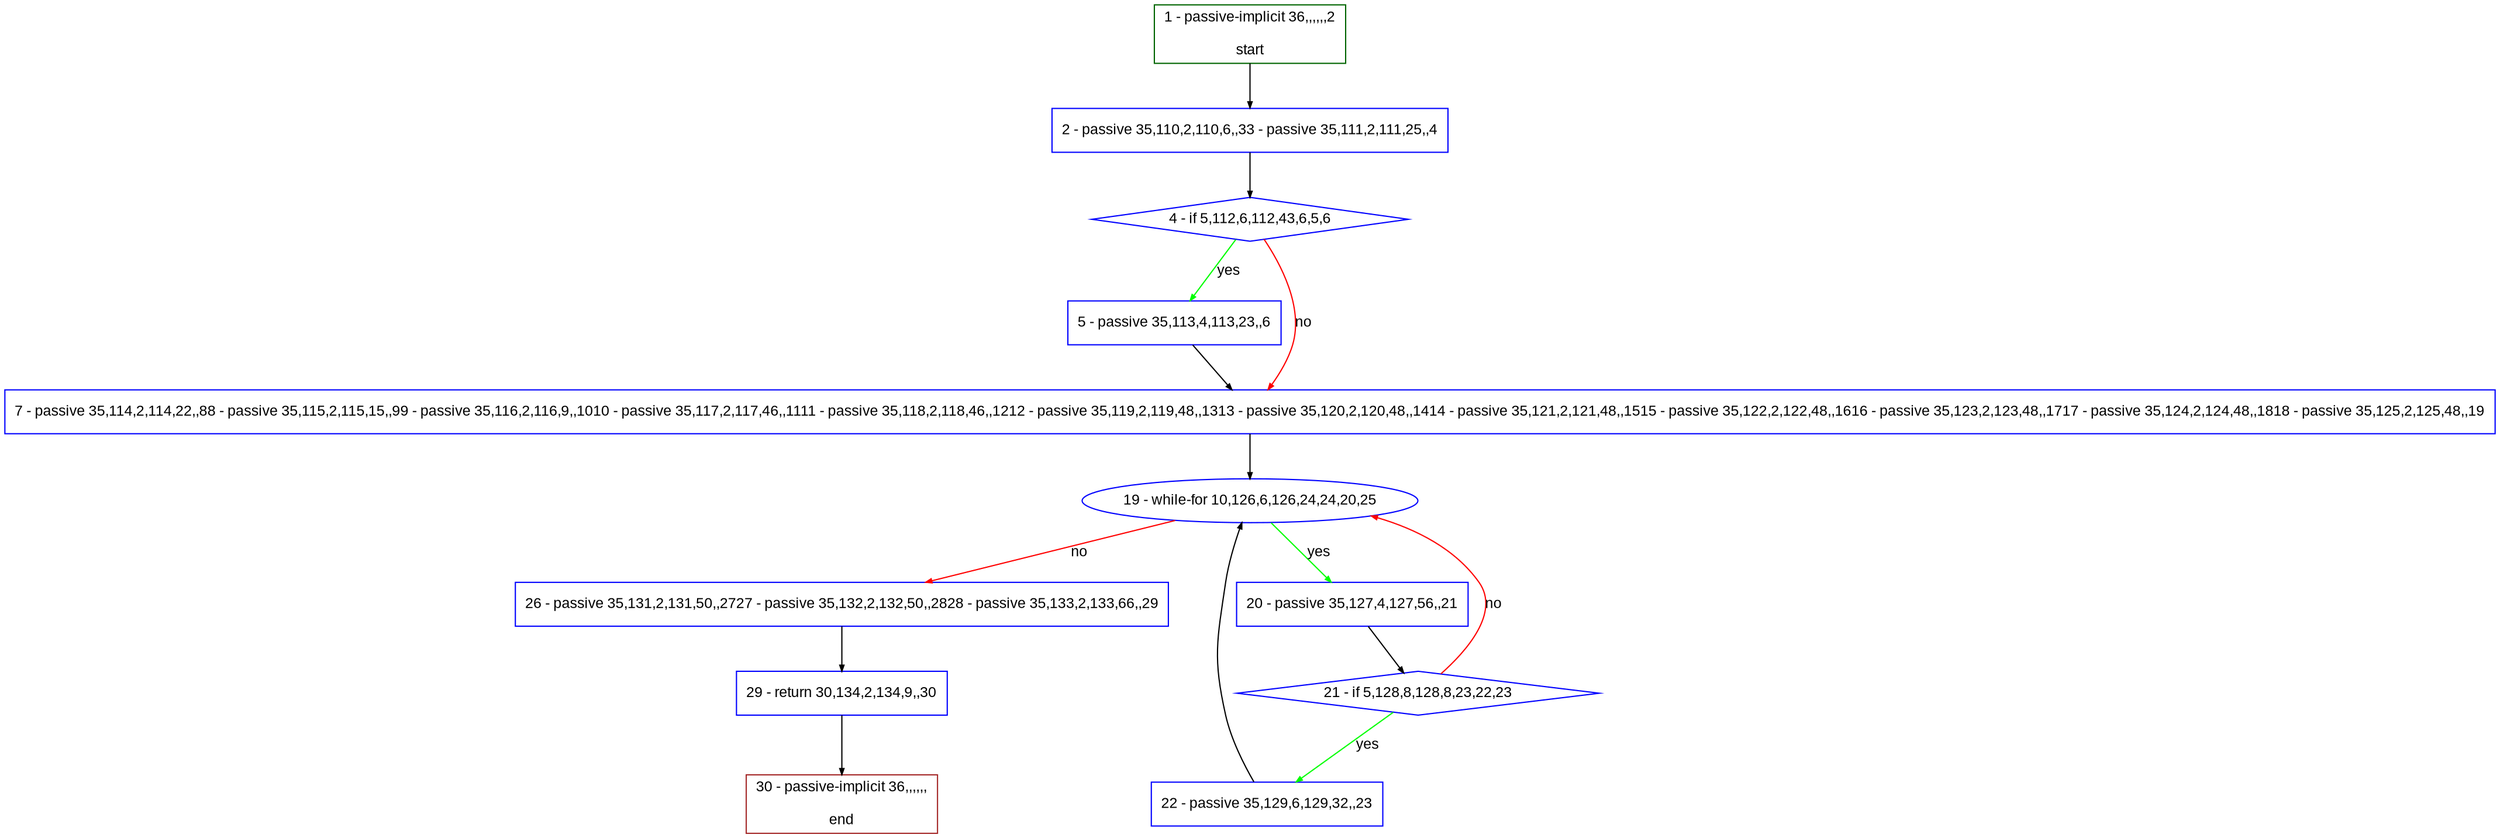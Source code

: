 digraph "" {
  graph [pack="true", label="", fontsize="12", packmode="clust", fontname="Arial", fillcolor="#FFFFCC", bgcolor="white", style="rounded,filled", compound="true"];
  node [node_initialized="no", label="", color="grey", fontsize="12", fillcolor="white", fontname="Arial", style="filled", shape="rectangle", compound="true", fixedsize="false"];
  edge [fontcolor="black", arrowhead="normal", arrowtail="none", arrowsize="0.5", ltail="", label="", color="black", fontsize="12", lhead="", fontname="Arial", dir="forward", compound="true"];
  __N1 [label="2 - passive 35,110,2,110,6,,33 - passive 35,111,2,111,25,,4", color="#0000ff", fillcolor="#ffffff", style="filled", shape="box"];
  __N2 [label="1 - passive-implicit 36,,,,,,2\n\nstart", color="#006400", fillcolor="#ffffff", style="filled", shape="box"];
  __N3 [label="4 - if 5,112,6,112,43,6,5,6", color="#0000ff", fillcolor="#ffffff", style="filled", shape="diamond"];
  __N4 [label="5 - passive 35,113,4,113,23,,6", color="#0000ff", fillcolor="#ffffff", style="filled", shape="box"];
  __N5 [label="7 - passive 35,114,2,114,22,,88 - passive 35,115,2,115,15,,99 - passive 35,116,2,116,9,,1010 - passive 35,117,2,117,46,,1111 - passive 35,118,2,118,46,,1212 - passive 35,119,2,119,48,,1313 - passive 35,120,2,120,48,,1414 - passive 35,121,2,121,48,,1515 - passive 35,122,2,122,48,,1616 - passive 35,123,2,123,48,,1717 - passive 35,124,2,124,48,,1818 - passive 35,125,2,125,48,,19", color="#0000ff", fillcolor="#ffffff", style="filled", shape="box"];
  __N6 [label="19 - while-for 10,126,6,126,24,24,20,25", color="#0000ff", fillcolor="#ffffff", style="filled", shape="oval"];
  __N7 [label="20 - passive 35,127,4,127,56,,21", color="#0000ff", fillcolor="#ffffff", style="filled", shape="box"];
  __N8 [label="26 - passive 35,131,2,131,50,,2727 - passive 35,132,2,132,50,,2828 - passive 35,133,2,133,66,,29", color="#0000ff", fillcolor="#ffffff", style="filled", shape="box"];
  __N9 [label="21 - if 5,128,8,128,8,23,22,23", color="#0000ff", fillcolor="#ffffff", style="filled", shape="diamond"];
  __N10 [label="22 - passive 35,129,6,129,32,,23", color="#0000ff", fillcolor="#ffffff", style="filled", shape="box"];
  __N11 [label="29 - return 30,134,2,134,9,,30", color="#0000ff", fillcolor="#ffffff", style="filled", shape="box"];
  __N12 [label="30 - passive-implicit 36,,,,,,\n\nend", color="#a52a2a", fillcolor="#ffffff", style="filled", shape="box"];
  __N2 -> __N1 [arrowhead="normal", arrowtail="none", color="#000000", label="", dir="forward"];
  __N1 -> __N3 [arrowhead="normal", arrowtail="none", color="#000000", label="", dir="forward"];
  __N3 -> __N4 [arrowhead="normal", arrowtail="none", color="#00ff00", label="yes", dir="forward"];
  __N3 -> __N5 [arrowhead="normal", arrowtail="none", color="#ff0000", label="no", dir="forward"];
  __N4 -> __N5 [arrowhead="normal", arrowtail="none", color="#000000", label="", dir="forward"];
  __N5 -> __N6 [arrowhead="normal", arrowtail="none", color="#000000", label="", dir="forward"];
  __N6 -> __N7 [arrowhead="normal", arrowtail="none", color="#00ff00", label="yes", dir="forward"];
  __N6 -> __N8 [arrowhead="normal", arrowtail="none", color="#ff0000", label="no", dir="forward"];
  __N7 -> __N9 [arrowhead="normal", arrowtail="none", color="#000000", label="", dir="forward"];
  __N9 -> __N6 [arrowhead="normal", arrowtail="none", color="#ff0000", label="no", dir="forward"];
  __N9 -> __N10 [arrowhead="normal", arrowtail="none", color="#00ff00", label="yes", dir="forward"];
  __N10 -> __N6 [arrowhead="normal", arrowtail="none", color="#000000", label="", dir="forward"];
  __N8 -> __N11 [arrowhead="normal", arrowtail="none", color="#000000", label="", dir="forward"];
  __N11 -> __N12 [arrowhead="normal", arrowtail="none", color="#000000", label="", dir="forward"];
}
